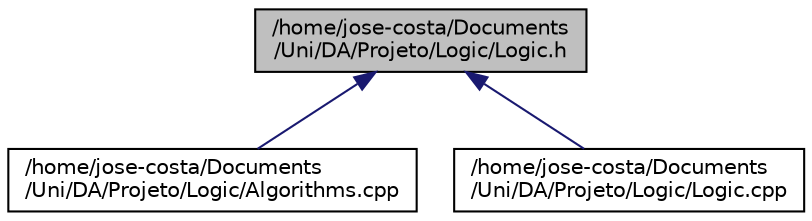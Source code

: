 digraph "/home/jose-costa/Documents/Uni/DA/Projeto/Logic/Logic.h"
{
 // LATEX_PDF_SIZE
  edge [fontname="Helvetica",fontsize="10",labelfontname="Helvetica",labelfontsize="10"];
  node [fontname="Helvetica",fontsize="10",shape=record];
  Node1 [label="/home/jose-costa/Documents\l/Uni/DA/Projeto/Logic/Logic.h",height=0.2,width=0.4,color="black", fillcolor="grey75", style="filled", fontcolor="black",tooltip="Declaration of all Logic Functions used during the Project."];
  Node1 -> Node2 [dir="back",color="midnightblue",fontsize="10",style="solid"];
  Node2 [label="/home/jose-costa/Documents\l/Uni/DA/Projeto/Logic/Algorithms.cpp",height=0.2,width=0.4,color="black", fillcolor="white", style="filled",URL="$Algorithms_8cpp.html",tooltip="Implementation of all algorithms used during the Project."];
  Node1 -> Node3 [dir="back",color="midnightblue",fontsize="10",style="solid"];
  Node3 [label="/home/jose-costa/Documents\l/Uni/DA/Projeto/Logic/Logic.cpp",height=0.2,width=0.4,color="black", fillcolor="white", style="filled",URL="$Logic_8cpp.html",tooltip="Implementation of all Logic Functions used during the Project."];
}
